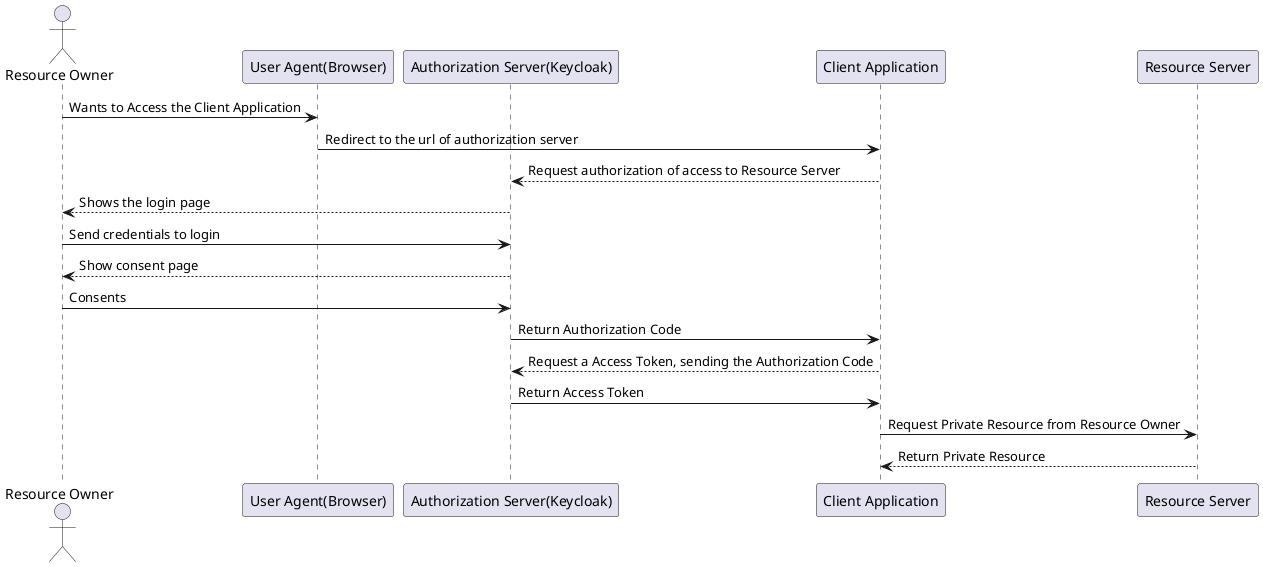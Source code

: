 @startuml
'https://plantuml.com/sequence-diagram

actor "Resource Owner" as ro
participant "User Agent(Browser)" as ua
participant "Authorization Server(Keycloak)" as aus
participant "Client Application" as ca
participant "Resource Server" as rs

ro -> ua: Wants to Access the Client Application
ua -> ca: Redirect to the url of authorization server
aus <-- ca: Request authorization of access to Resource Server
ro <-- aus: Shows the login page
ro -> aus: Send credentials to login
ro <-- aus: Show consent page
ro -> aus: Consents
aus -> ca: Return Authorization Code
aus <-- ca: Request a Access Token, sending the Authorization Code
aus -> ca: Return Access Token
ca -> rs: Request Private Resource from Resource Owner
ca <-- rs: Return Private Resource
@enduml
